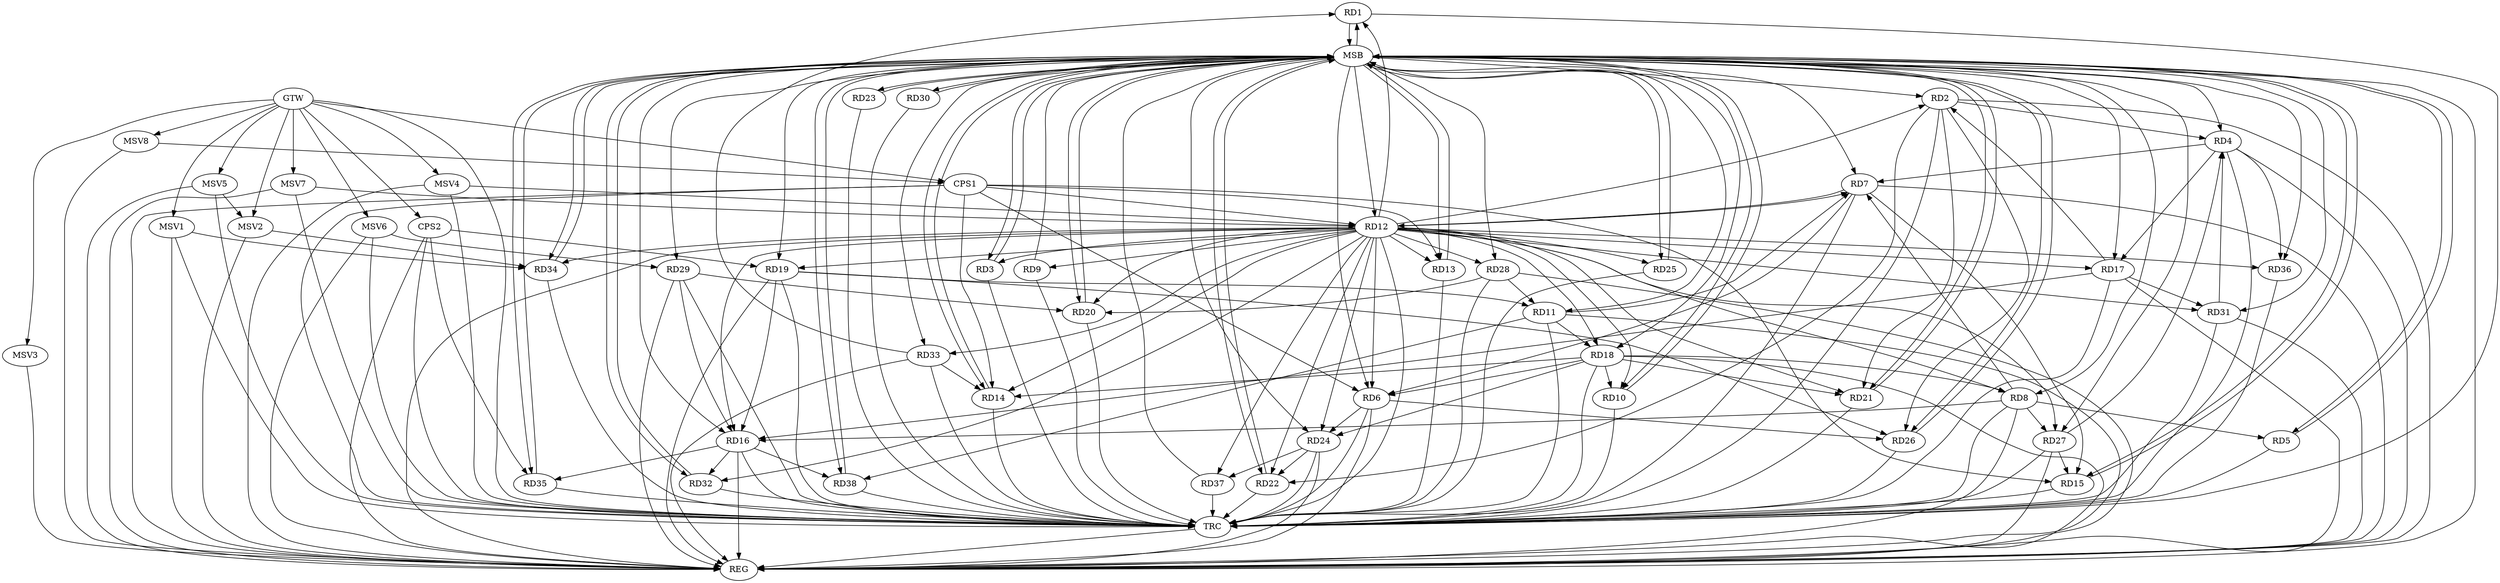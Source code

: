 strict digraph G {
  RD1 [ label="RD1" ];
  RD2 [ label="RD2" ];
  RD3 [ label="RD3" ];
  RD4 [ label="RD4" ];
  RD5 [ label="RD5" ];
  RD6 [ label="RD6" ];
  RD7 [ label="RD7" ];
  RD8 [ label="RD8" ];
  RD9 [ label="RD9" ];
  RD10 [ label="RD10" ];
  RD11 [ label="RD11" ];
  RD12 [ label="RD12" ];
  RD13 [ label="RD13" ];
  RD14 [ label="RD14" ];
  RD15 [ label="RD15" ];
  RD16 [ label="RD16" ];
  RD17 [ label="RD17" ];
  RD18 [ label="RD18" ];
  RD19 [ label="RD19" ];
  RD20 [ label="RD20" ];
  RD21 [ label="RD21" ];
  RD22 [ label="RD22" ];
  RD23 [ label="RD23" ];
  RD24 [ label="RD24" ];
  RD25 [ label="RD25" ];
  RD26 [ label="RD26" ];
  RD27 [ label="RD27" ];
  RD28 [ label="RD28" ];
  RD29 [ label="RD29" ];
  RD30 [ label="RD30" ];
  RD31 [ label="RD31" ];
  RD32 [ label="RD32" ];
  RD33 [ label="RD33" ];
  RD34 [ label="RD34" ];
  RD35 [ label="RD35" ];
  RD36 [ label="RD36" ];
  RD37 [ label="RD37" ];
  RD38 [ label="RD38" ];
  CPS1 [ label="CPS1" ];
  CPS2 [ label="CPS2" ];
  GTW [ label="GTW" ];
  REG [ label="REG" ];
  MSB [ label="MSB" ];
  TRC [ label="TRC" ];
  MSV1 [ label="MSV1" ];
  MSV2 [ label="MSV2" ];
  MSV3 [ label="MSV3" ];
  MSV4 [ label="MSV4" ];
  MSV5 [ label="MSV5" ];
  MSV6 [ label="MSV6" ];
  MSV7 [ label="MSV7" ];
  MSV8 [ label="MSV8" ];
  RD12 -> RD1;
  RD33 -> RD1;
  RD2 -> RD4;
  RD17 -> RD2;
  RD2 -> RD21;
  RD2 -> RD22;
  RD2 -> RD26;
  RD4 -> RD7;
  RD4 -> RD17;
  RD27 -> RD4;
  RD31 -> RD4;
  RD4 -> RD36;
  RD8 -> RD5;
  RD7 -> RD6;
  RD18 -> RD6;
  RD6 -> RD24;
  RD6 -> RD26;
  RD8 -> RD7;
  RD11 -> RD7;
  RD7 -> RD12;
  RD12 -> RD7;
  RD7 -> RD15;
  RD8 -> RD16;
  RD18 -> RD8;
  RD8 -> RD27;
  RD18 -> RD10;
  RD11 -> RD18;
  RD19 -> RD11;
  RD28 -> RD11;
  RD11 -> RD38;
  RD12 -> RD14;
  RD12 -> RD16;
  RD12 -> RD17;
  RD12 -> RD20;
  RD12 -> RD22;
  RD12 -> RD31;
  RD18 -> RD14;
  RD33 -> RD14;
  RD27 -> RD15;
  RD17 -> RD16;
  RD19 -> RD16;
  RD29 -> RD16;
  RD16 -> RD32;
  RD16 -> RD35;
  RD16 -> RD38;
  RD17 -> RD31;
  RD18 -> RD21;
  RD18 -> RD24;
  RD19 -> RD26;
  RD28 -> RD20;
  RD29 -> RD20;
  RD24 -> RD22;
  RD24 -> RD37;
  CPS1 -> RD15;
  CPS1 -> RD13;
  CPS1 -> RD14;
  CPS1 -> RD12;
  CPS1 -> RD6;
  CPS2 -> RD35;
  CPS2 -> RD19;
  GTW -> CPS1;
  GTW -> CPS2;
  RD2 -> REG;
  RD4 -> REG;
  RD6 -> REG;
  RD7 -> REG;
  RD8 -> REG;
  RD11 -> REG;
  RD12 -> REG;
  RD16 -> REG;
  RD17 -> REG;
  RD18 -> REG;
  RD19 -> REG;
  RD24 -> REG;
  RD27 -> REG;
  RD28 -> REG;
  RD29 -> REG;
  RD31 -> REG;
  RD33 -> REG;
  CPS1 -> REG;
  CPS2 -> REG;
  RD1 -> MSB;
  MSB -> RD6;
  MSB -> RD11;
  MSB -> RD18;
  MSB -> RD19;
  MSB -> RD29;
  MSB -> RD34;
  MSB -> RD38;
  MSB -> REG;
  RD3 -> MSB;
  MSB -> RD12;
  MSB -> RD23;
  RD5 -> MSB;
  MSB -> RD3;
  MSB -> RD13;
  MSB -> RD15;
  RD9 -> MSB;
  MSB -> RD1;
  MSB -> RD2;
  MSB -> RD7;
  MSB -> RD8;
  MSB -> RD22;
  MSB -> RD36;
  RD10 -> MSB;
  MSB -> RD24;
  MSB -> RD27;
  RD13 -> MSB;
  MSB -> RD25;
  MSB -> RD30;
  MSB -> RD31;
  RD14 -> MSB;
  MSB -> RD4;
  MSB -> RD32;
  RD15 -> MSB;
  MSB -> RD17;
  MSB -> RD21;
  RD20 -> MSB;
  MSB -> RD35;
  RD21 -> MSB;
  MSB -> RD33;
  RD22 -> MSB;
  MSB -> RD16;
  MSB -> RD20;
  RD23 -> MSB;
  RD25 -> MSB;
  MSB -> RD5;
  RD26 -> MSB;
  MSB -> RD10;
  RD30 -> MSB;
  RD32 -> MSB;
  MSB -> RD26;
  MSB -> RD28;
  RD34 -> MSB;
  RD35 -> MSB;
  RD37 -> MSB;
  MSB -> RD14;
  RD38 -> MSB;
  RD1 -> TRC;
  RD2 -> TRC;
  RD3 -> TRC;
  RD4 -> TRC;
  RD5 -> TRC;
  RD6 -> TRC;
  RD7 -> TRC;
  RD8 -> TRC;
  RD9 -> TRC;
  RD10 -> TRC;
  RD11 -> TRC;
  RD12 -> TRC;
  RD13 -> TRC;
  RD14 -> TRC;
  RD15 -> TRC;
  RD16 -> TRC;
  RD17 -> TRC;
  RD18 -> TRC;
  RD19 -> TRC;
  RD20 -> TRC;
  RD21 -> TRC;
  RD22 -> TRC;
  RD23 -> TRC;
  RD24 -> TRC;
  RD25 -> TRC;
  RD26 -> TRC;
  RD27 -> TRC;
  RD28 -> TRC;
  RD29 -> TRC;
  RD30 -> TRC;
  RD31 -> TRC;
  RD32 -> TRC;
  RD33 -> TRC;
  RD34 -> TRC;
  RD35 -> TRC;
  RD36 -> TRC;
  RD37 -> TRC;
  RD38 -> TRC;
  CPS1 -> TRC;
  CPS2 -> TRC;
  GTW -> TRC;
  TRC -> REG;
  RD12 -> RD9;
  RD12 -> RD34;
  RD12 -> RD6;
  RD12 -> RD33;
  RD12 -> RD21;
  RD12 -> RD27;
  RD12 -> RD18;
  RD12 -> RD37;
  RD12 -> RD3;
  RD12 -> RD13;
  RD12 -> RD10;
  RD12 -> RD2;
  RD12 -> RD36;
  RD12 -> RD19;
  RD12 -> RD32;
  RD12 -> RD25;
  RD12 -> RD24;
  RD12 -> RD28;
  RD12 -> RD8;
  MSV1 -> RD34;
  GTW -> MSV1;
  MSV1 -> REG;
  MSV1 -> TRC;
  MSV2 -> RD34;
  GTW -> MSV2;
  MSV2 -> REG;
  GTW -> MSV3;
  MSV3 -> REG;
  MSV4 -> RD12;
  GTW -> MSV4;
  MSV4 -> REG;
  MSV4 -> TRC;
  MSV5 -> MSV2;
  GTW -> MSV5;
  MSV5 -> REG;
  MSV5 -> TRC;
  MSV6 -> RD29;
  GTW -> MSV6;
  MSV6 -> REG;
  MSV6 -> TRC;
  MSV7 -> RD12;
  GTW -> MSV7;
  MSV7 -> REG;
  MSV7 -> TRC;
  MSV8 -> CPS1;
  GTW -> MSV8;
  MSV8 -> REG;
}

